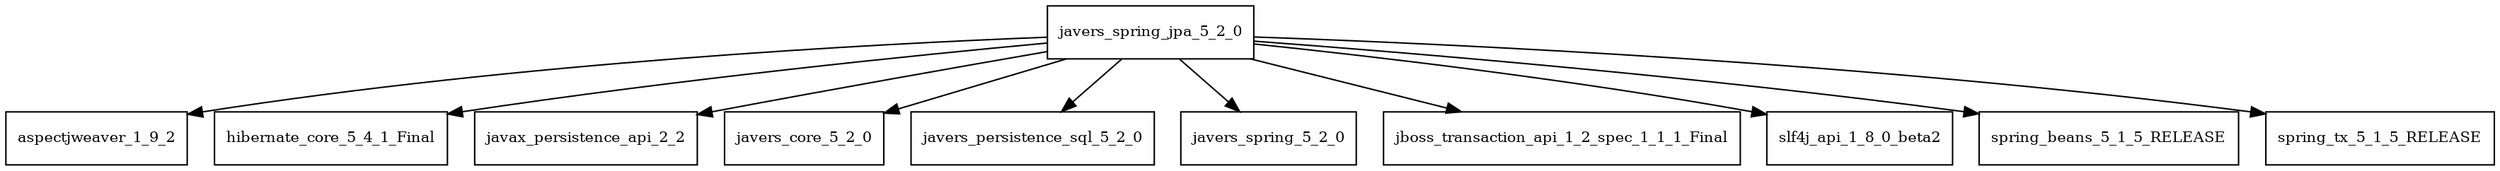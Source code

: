 digraph javers_spring_jpa_5_2_0_dependencies {
  node [shape = box, fontsize=10.0];
  javers_spring_jpa_5_2_0 -> aspectjweaver_1_9_2;
  javers_spring_jpa_5_2_0 -> hibernate_core_5_4_1_Final;
  javers_spring_jpa_5_2_0 -> javax_persistence_api_2_2;
  javers_spring_jpa_5_2_0 -> javers_core_5_2_0;
  javers_spring_jpa_5_2_0 -> javers_persistence_sql_5_2_0;
  javers_spring_jpa_5_2_0 -> javers_spring_5_2_0;
  javers_spring_jpa_5_2_0 -> jboss_transaction_api_1_2_spec_1_1_1_Final;
  javers_spring_jpa_5_2_0 -> slf4j_api_1_8_0_beta2;
  javers_spring_jpa_5_2_0 -> spring_beans_5_1_5_RELEASE;
  javers_spring_jpa_5_2_0 -> spring_tx_5_1_5_RELEASE;
}
